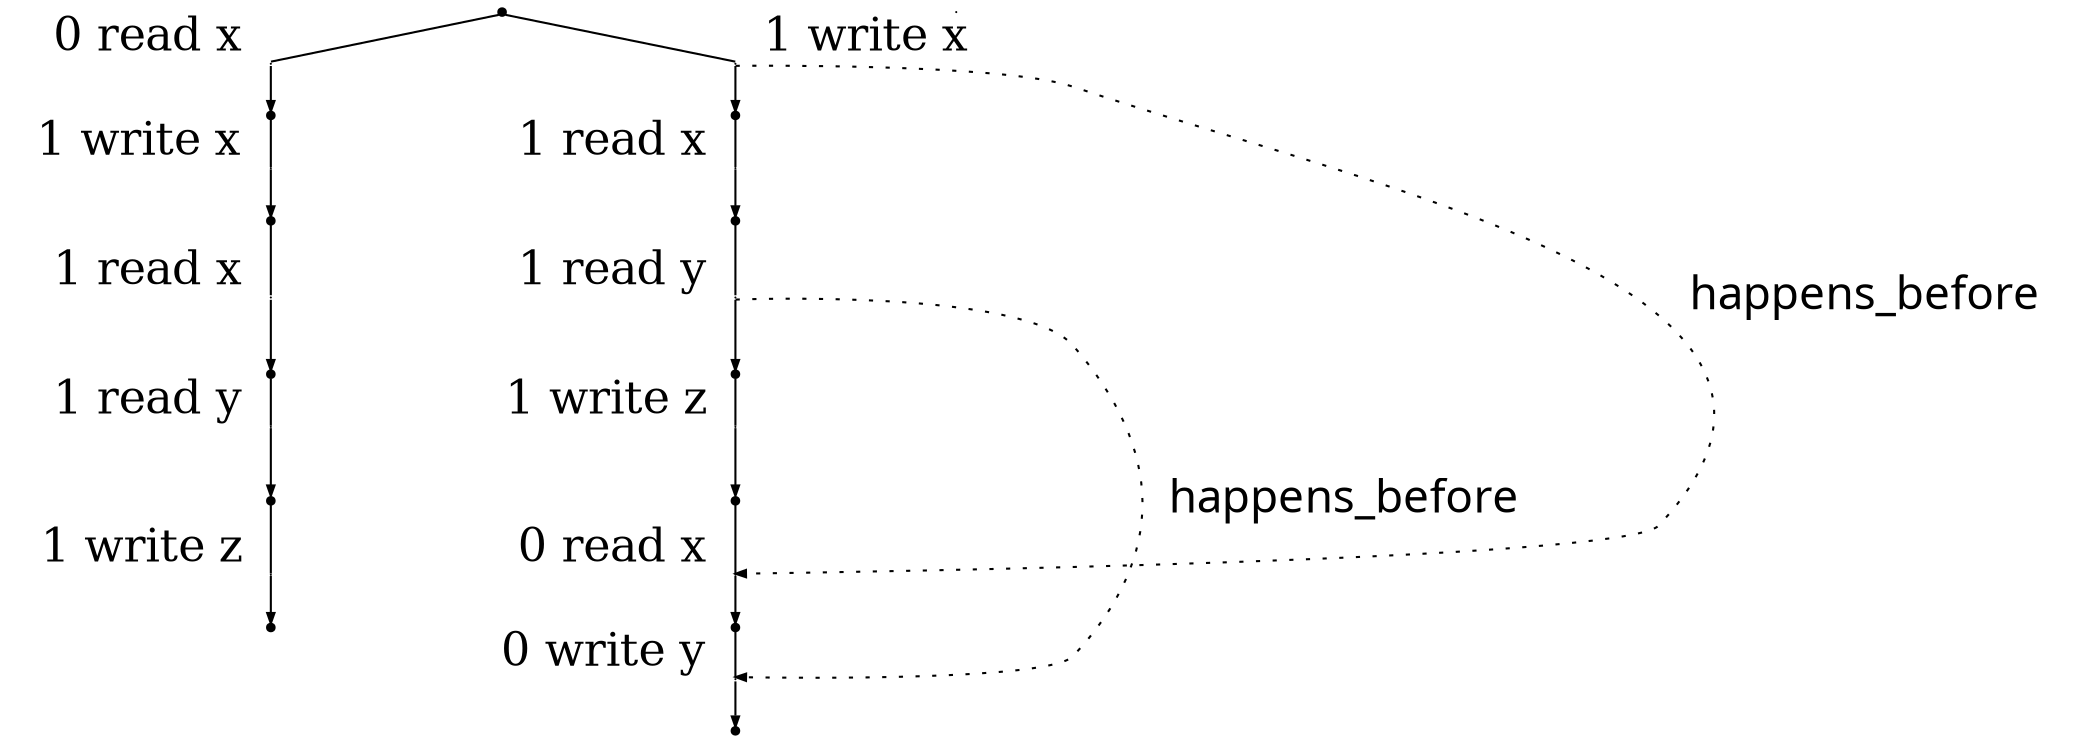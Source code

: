 digraph "" {
	graph [directed=True,
		dpi=300,
		forcelabels=True,
		nodesep=3,
		ordering=out,
		rankdir=TB,
		ranksep=0.3,
		"strict"=False
	];
	node [color=black,
		fillcolor=black,
		fixedsize=true,
		fontsize=22,
		height=.05,
		label="\N",
		shape=point,
		style=filled,
		width=.05
	];
	edge [arrowsize=0.5,
		color=black,
		fontname="Ubuntu Code",
		fontsize=22,
		penwidth=1,
		weight=100
	];
	s	 [label=""];
	"_instr_s.0"	 [width=0,
		xlabel="  0 read x  "];
	s -> "_instr_s.0"	 [dir=none];
	"_instr_s.1"	 [width=0,
		xlabel="  1 write x  "];
	s -> "_instr_s.1"	 [dir=none];
	_instr_s	 [width=0];
	"s.0"	 [label=""];
	"_instr_s.0.1"	 [width=0,
		xlabel="  1 write x  "];
	"s.0" -> "_instr_s.0.1"	 [dir=none];
	"_instr_s.0" -> "s.0";
	"s.0.1"	 [label=""];
	"_instr_s.0.1.1"	 [width=0,
		xlabel="  1 read x  "];
	"s.0.1" -> "_instr_s.0.1.1"	 [dir=none];
	"_instr_s.0.1" -> "s.0.1";
	"s.0.1.1"	 [label=""];
	"_instr_s.0.1.1.1"	 [width=0,
		xlabel="  1 read y  "];
	"s.0.1.1" -> "_instr_s.0.1.1.1"	 [dir=none];
	"_instr_s.0.1.1" -> "s.0.1.1";
	"s.0.1.1.1"	 [label=""];
	"_instr_s.0.1.1.1.1"	 [width=0,
		xlabel="  1 write z  "];
	"s.0.1.1.1" -> "_instr_s.0.1.1.1.1"	 [dir=none];
	"_instr_s.0.1.1.1" -> "s.0.1.1.1";
	"s.0.1.1.1.1"	 [label=""];
	"_instr_s.0.1.1.1.1" -> "s.0.1.1.1.1";
	"s.1"	 [label=""];
	"_instr_s.1.1"	 [width=0,
		xlabel="  1 read x  "];
	"s.1" -> "_instr_s.1.1"	 [dir=none];
	"_instr_s.1" -> "s.1";
	"_instr_s.1.1.1.1.0"	 [width=0,
		xlabel="  0 read x  "];
	"_instr_s.1" -> "_instr_s.1.1.1.1.0"	 [label="  happens_before  ",
		style=dotted,
		weight=0];
	"s.1.1"	 [label=""];
	"_instr_s.1.1.1"	 [width=0,
		xlabel="  1 read y  "];
	"s.1.1" -> "_instr_s.1.1.1"	 [dir=none];
	"_instr_s.1.1" -> "s.1.1";
	"s.1.1.1"	 [label=""];
	"_instr_s.1.1.1.1"	 [width=0,
		xlabel="  1 write z  "];
	"s.1.1.1" -> "_instr_s.1.1.1.1"	 [dir=none];
	"_instr_s.1.1.1" -> "s.1.1.1";
	"_instr_s.1.1.1.1.0.0"	 [width=0,
		xlabel="  0 write y  "];
	"_instr_s.1.1.1" -> "_instr_s.1.1.1.1.0.0"	 [label="  happens_before  ",
		style=dotted,
		weight=0];
	"s.1.1.1.1"	 [label=""];
	"s.1.1.1.1" -> "_instr_s.1.1.1.1.0"	 [dir=none];
	"_instr_s.1.1.1.1" -> "s.1.1.1.1";
	"s.1.1.1.1.0"	 [label=""];
	"s.1.1.1.1.0" -> "_instr_s.1.1.1.1.0.0"	 [dir=none];
	"_instr_s.1.1.1.1.0" -> "s.1.1.1.1.0";
	"s.1.1.1.1.0.0"	 [label=""];
	"_instr_s.1.1.1.1.0.0" -> "s.1.1.1.1.0.0";
}
